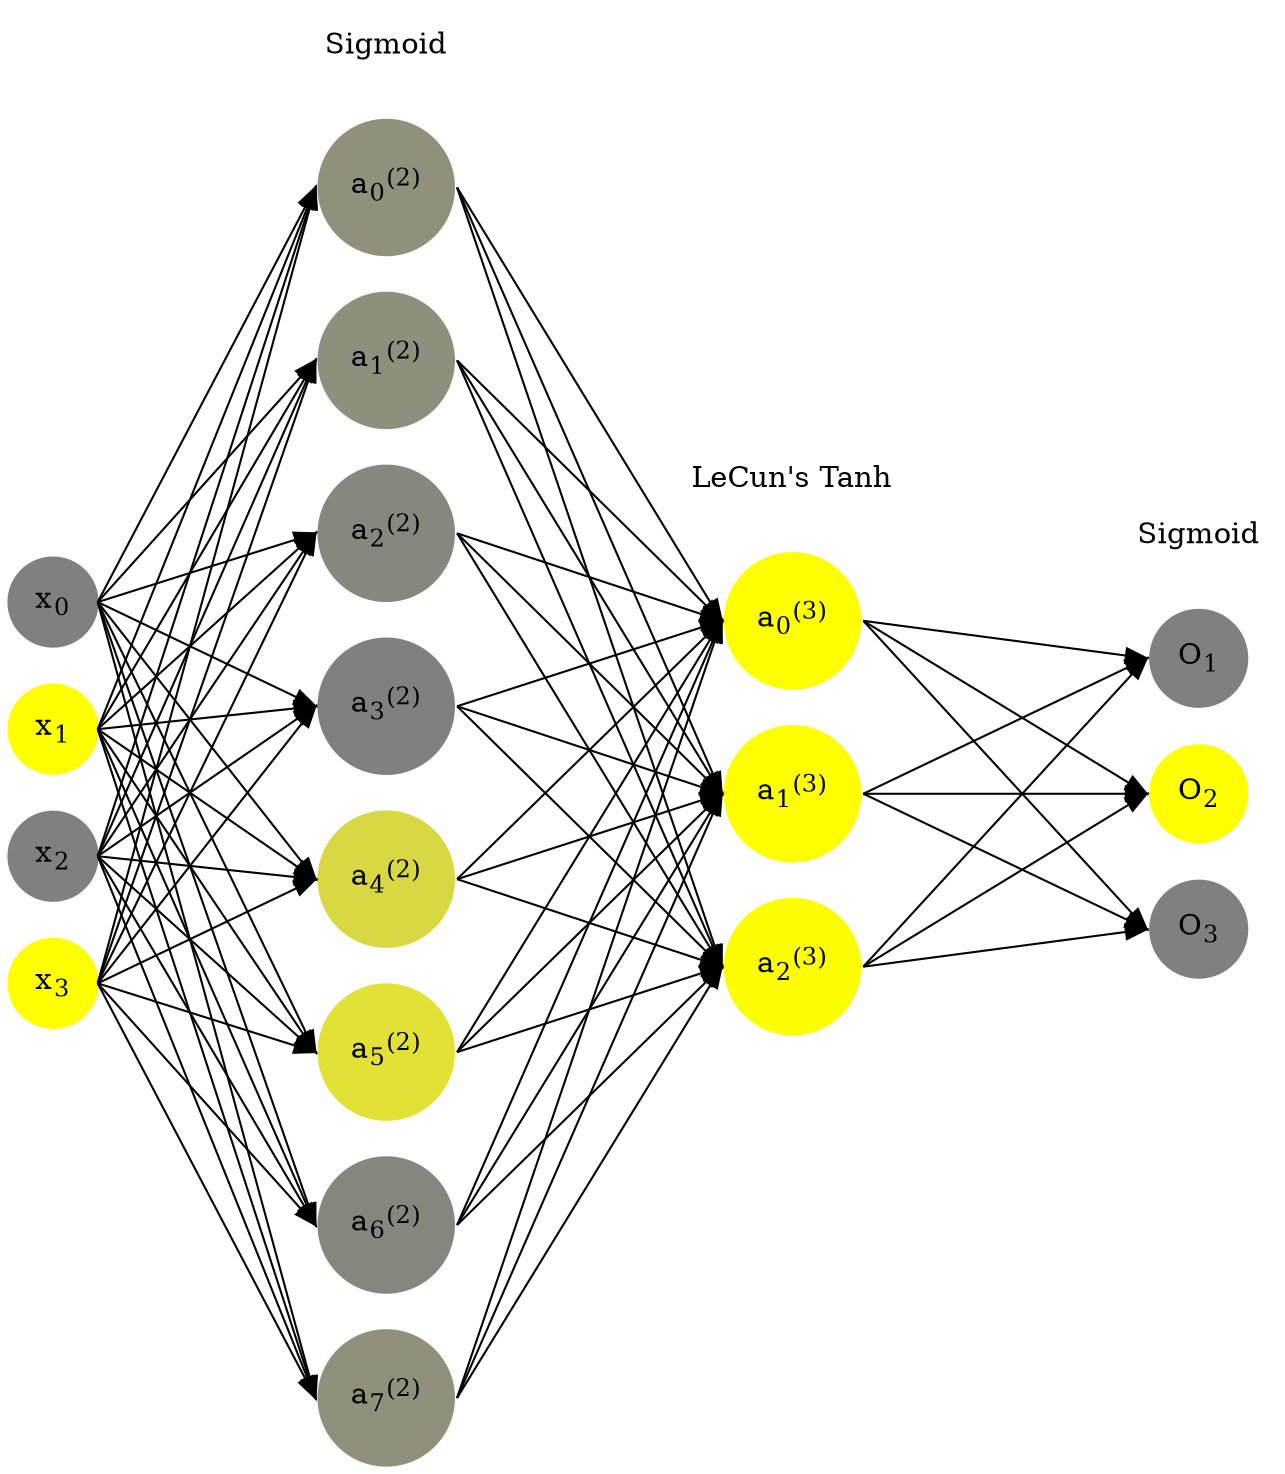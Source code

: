 digraph G {
	rankdir = LR;
	splines=false;
	edge[style=invis];
	ranksep= 1.4;
	{
	node [shape=circle, color="0.1667, 0.0, 0.5", style=filled, fillcolor="0.1667, 0.0, 0.5"];
	x0 [label=<x<sub>0</sub>>];
	}
	{
	node [shape=circle, color="0.1667, 1.0, 1.0", style=filled, fillcolor="0.1667, 1.0, 1.0"];
	x1 [label=<x<sub>1</sub>>];
	}
	{
	node [shape=circle, color="0.1667, 0.0, 0.5", style=filled, fillcolor="0.1667, 0.0, 0.5"];
	x2 [label=<x<sub>2</sub>>];
	}
	{
	node [shape=circle, color="0.1667, 1.0, 1.0", style=filled, fillcolor="0.1667, 1.0, 1.0"];
	x3 [label=<x<sub>3</sub>>];
	}
	{
	node [shape=circle, color="0.1667, 0.130411, 0.565206", style=filled, fillcolor="0.1667, 0.130411, 0.565206"];
	a02 [label=<a<sub>0</sub><sup>(2)</sup>>];
	}
	{
	node [shape=circle, color="0.1667, 0.117919, 0.558959", style=filled, fillcolor="0.1667, 0.117919, 0.558959"];
	a12 [label=<a<sub>1</sub><sup>(2)</sup>>];
	}
	{
	node [shape=circle, color="0.1667, 0.056980, 0.528490", style=filled, fillcolor="0.1667, 0.056980, 0.528490"];
	a22 [label=<a<sub>2</sub><sup>(2)</sup>>];
	}
	{
	node [shape=circle, color="0.1667, 0.000552, 0.500276", style=filled, fillcolor="0.1667, 0.000552, 0.500276"];
	a32 [label=<a<sub>3</sub><sup>(2)</sup>>];
	}
	{
	node [shape=circle, color="0.1667, 0.690515, 0.845258", style=filled, fillcolor="0.1667, 0.690515, 0.845258"];
	a42 [label=<a<sub>4</sub><sup>(2)</sup>>];
	}
	{
	node [shape=circle, color="0.1667, 0.758672, 0.879336", style=filled, fillcolor="0.1667, 0.758672, 0.879336"];
	a52 [label=<a<sub>5</sub><sup>(2)</sup>>];
	}
	{
	node [shape=circle, color="0.1667, 0.053902, 0.526951", style=filled, fillcolor="0.1667, 0.053902, 0.526951"];
	a62 [label=<a<sub>6</sub><sup>(2)</sup>>];
	}
	{
	node [shape=circle, color="0.1667, 0.125752, 0.562876", style=filled, fillcolor="0.1667, 0.125752, 0.562876"];
	a72 [label=<a<sub>7</sub><sup>(2)</sup>>];
	}
	{
	node [shape=circle, color="0.1667, 1.340897, 1.170448", style=filled, fillcolor="0.1667, 1.340897, 1.170448"];
	a03 [label=<a<sub>0</sub><sup>(3)</sup>>];
	}
	{
	node [shape=circle, color="0.1667, 1.469474, 1.234737", style=filled, fillcolor="0.1667, 1.469474, 1.234737"];
	a13 [label=<a<sub>1</sub><sup>(3)</sup>>];
	}
	{
	node [shape=circle, color="0.1667, 0.989960, 0.994980", style=filled, fillcolor="0.1667, 0.989960, 0.994980"];
	a23 [label=<a<sub>2</sub><sup>(3)</sup>>];
	}
	{
	node [shape=circle, color="0.1667, 0.0, 0.5", style=filled, fillcolor="0.1667, 0.0, 0.5"];
	O1 [label=<O<sub>1</sub>>];
	}
	{
	node [shape=circle, color="0.1667, 1.0, 1.0", style=filled, fillcolor="0.1667, 1.0, 1.0"];
	O2 [label=<O<sub>2</sub>>];
	}
	{
	node [shape=circle, color="0.1667, 0.0, 0.5", style=filled, fillcolor="0.1667, 0.0, 0.5"];
	O3 [label=<O<sub>3</sub>>];
	}
	{
	rank=same;
	x0->x1->x2->x3;
	}
	{
	rank=same;
	a02->a12->a22->a32->a42->a52->a62->a72;
	}
	{
	rank=same;
	a03->a13->a23;
	}
	{
	rank=same;
	O1->O2->O3;
	}
	l1 [shape=plaintext,label="Sigmoid"];
	l1->a02;
	{rank=same; l1;a02};
	l2 [shape=plaintext,label="LeCun's Tanh"];
	l2->a03;
	{rank=same; l2;a03};
	l3 [shape=plaintext,label="Sigmoid"];
	l3->O1;
	{rank=same; l3;O1};
edge[style=solid, tailport=e, headport=w];
	{x0;x1;x2;x3} -> {a02;a12;a22;a32;a42;a52;a62;a72};
	{a02;a12;a22;a32;a42;a52;a62;a72} -> {a03;a13;a23};
	{a03;a13;a23} -> {O1,O2,O3};
}